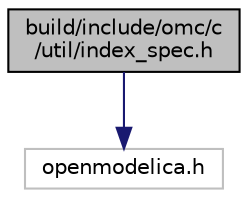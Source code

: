 digraph "build/include/omc/c/util/index_spec.h"
{
  edge [fontname="Helvetica",fontsize="10",labelfontname="Helvetica",labelfontsize="10"];
  node [fontname="Helvetica",fontsize="10",shape=record];
  Node0 [label="build/include/omc/c\l/util/index_spec.h",height=0.2,width=0.4,color="black", fillcolor="grey75", style="filled", fontcolor="black"];
  Node0 -> Node1 [color="midnightblue",fontsize="10",style="solid",fontname="Helvetica"];
  Node1 [label="openmodelica.h",height=0.2,width=0.4,color="grey75", fillcolor="white", style="filled"];
}
